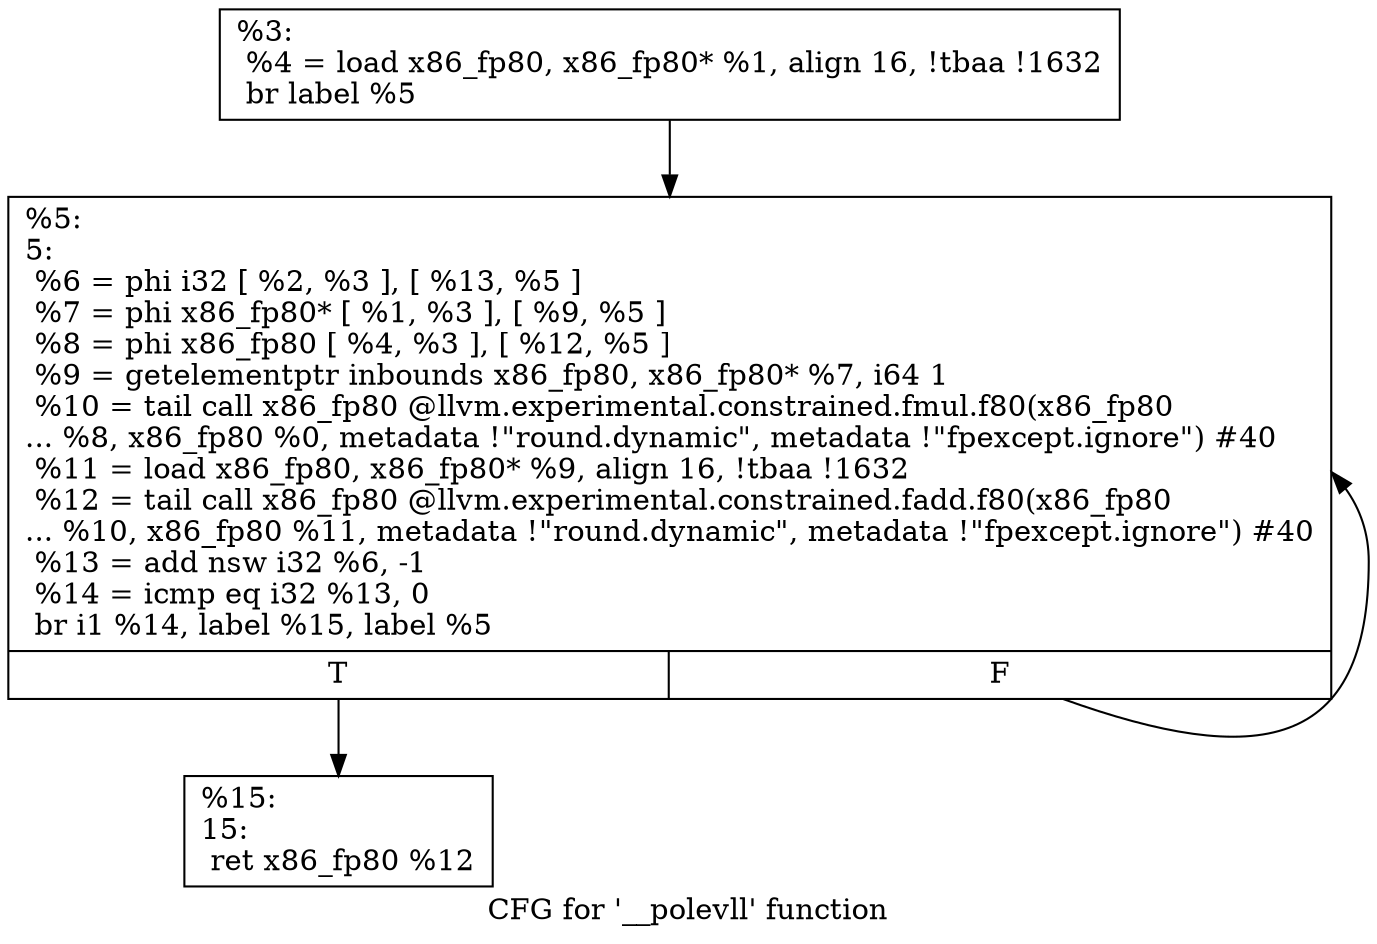 digraph "CFG for '__polevll' function" {
	label="CFG for '__polevll' function";

	Node0x1576380 [shape=record,label="{%3:\l  %4 = load x86_fp80, x86_fp80* %1, align 16, !tbaa !1632\l  br label %5\l}"];
	Node0x1576380 -> Node0x1576450;
	Node0x1576450 [shape=record,label="{%5:\l5:                                                \l  %6 = phi i32 [ %2, %3 ], [ %13, %5 ]\l  %7 = phi x86_fp80* [ %1, %3 ], [ %9, %5 ]\l  %8 = phi x86_fp80 [ %4, %3 ], [ %12, %5 ]\l  %9 = getelementptr inbounds x86_fp80, x86_fp80* %7, i64 1\l  %10 = tail call x86_fp80 @llvm.experimental.constrained.fmul.f80(x86_fp80\l... %8, x86_fp80 %0, metadata !\"round.dynamic\", metadata !\"fpexcept.ignore\") #40\l  %11 = load x86_fp80, x86_fp80* %9, align 16, !tbaa !1632\l  %12 = tail call x86_fp80 @llvm.experimental.constrained.fadd.f80(x86_fp80\l... %10, x86_fp80 %11, metadata !\"round.dynamic\", metadata !\"fpexcept.ignore\") #40\l  %13 = add nsw i32 %6, -1\l  %14 = icmp eq i32 %13, 0\l  br i1 %14, label %15, label %5\l|{<s0>T|<s1>F}}"];
	Node0x1576450:s0 -> Node0x15764a0;
	Node0x1576450:s1 -> Node0x1576450;
	Node0x15764a0 [shape=record,label="{%15:\l15:                                               \l  ret x86_fp80 %12\l}"];
}

